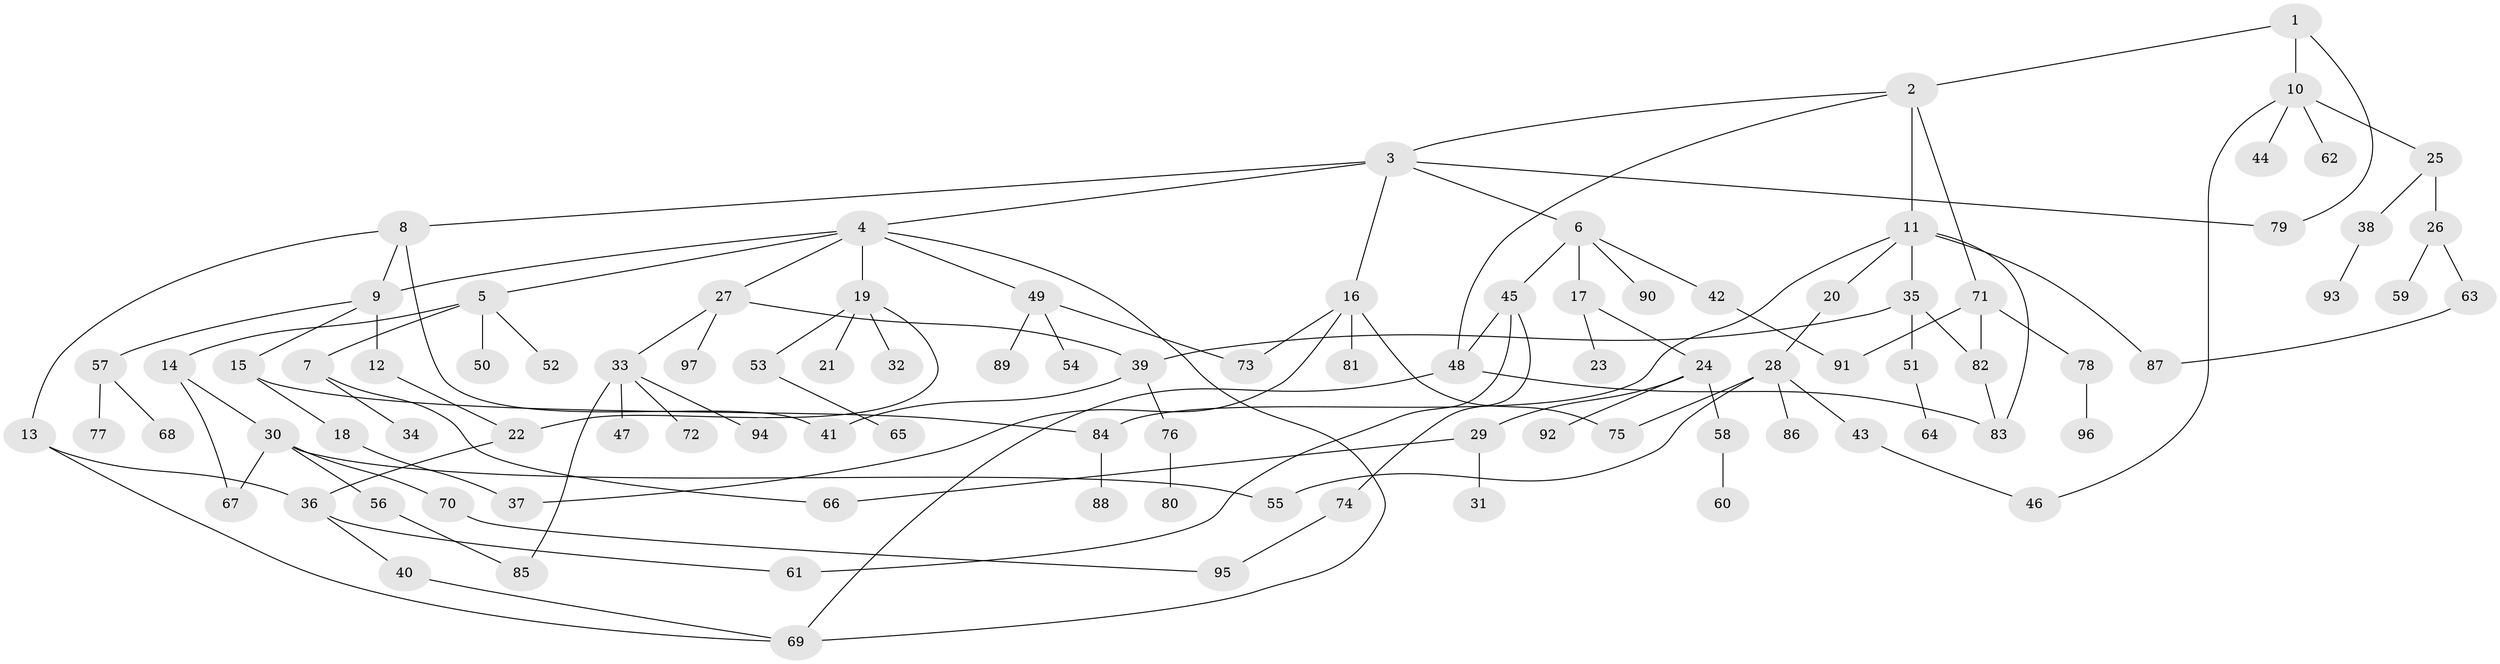 // Generated by graph-tools (version 1.1) at 2025/42/03/09/25 04:42:33]
// undirected, 97 vertices, 122 edges
graph export_dot {
graph [start="1"]
  node [color=gray90,style=filled];
  1;
  2;
  3;
  4;
  5;
  6;
  7;
  8;
  9;
  10;
  11;
  12;
  13;
  14;
  15;
  16;
  17;
  18;
  19;
  20;
  21;
  22;
  23;
  24;
  25;
  26;
  27;
  28;
  29;
  30;
  31;
  32;
  33;
  34;
  35;
  36;
  37;
  38;
  39;
  40;
  41;
  42;
  43;
  44;
  45;
  46;
  47;
  48;
  49;
  50;
  51;
  52;
  53;
  54;
  55;
  56;
  57;
  58;
  59;
  60;
  61;
  62;
  63;
  64;
  65;
  66;
  67;
  68;
  69;
  70;
  71;
  72;
  73;
  74;
  75;
  76;
  77;
  78;
  79;
  80;
  81;
  82;
  83;
  84;
  85;
  86;
  87;
  88;
  89;
  90;
  91;
  92;
  93;
  94;
  95;
  96;
  97;
  1 -- 2;
  1 -- 10;
  1 -- 79;
  2 -- 3;
  2 -- 11;
  2 -- 48;
  2 -- 71;
  3 -- 4;
  3 -- 6;
  3 -- 8;
  3 -- 16;
  3 -- 79;
  4 -- 5;
  4 -- 9;
  4 -- 19;
  4 -- 27;
  4 -- 49;
  4 -- 69;
  5 -- 7;
  5 -- 14;
  5 -- 50;
  5 -- 52;
  6 -- 17;
  6 -- 42;
  6 -- 45;
  6 -- 90;
  7 -- 34;
  7 -- 66;
  8 -- 13;
  8 -- 41;
  8 -- 9;
  9 -- 12;
  9 -- 15;
  9 -- 57;
  10 -- 25;
  10 -- 44;
  10 -- 46;
  10 -- 62;
  11 -- 20;
  11 -- 35;
  11 -- 87;
  11 -- 84;
  11 -- 83;
  12 -- 22;
  13 -- 69;
  13 -- 36;
  14 -- 30;
  14 -- 67;
  15 -- 18;
  15 -- 84;
  16 -- 73;
  16 -- 75;
  16 -- 81;
  16 -- 37;
  17 -- 23;
  17 -- 24;
  18 -- 37;
  19 -- 21;
  19 -- 22;
  19 -- 32;
  19 -- 53;
  20 -- 28;
  22 -- 36;
  24 -- 29;
  24 -- 58;
  24 -- 92;
  25 -- 26;
  25 -- 38;
  26 -- 59;
  26 -- 63;
  27 -- 33;
  27 -- 97;
  27 -- 39;
  28 -- 43;
  28 -- 86;
  28 -- 75;
  28 -- 55;
  29 -- 31;
  29 -- 66;
  30 -- 55;
  30 -- 56;
  30 -- 67;
  30 -- 70;
  33 -- 47;
  33 -- 72;
  33 -- 94;
  33 -- 85;
  35 -- 39;
  35 -- 51;
  35 -- 82;
  36 -- 40;
  36 -- 61;
  38 -- 93;
  39 -- 41;
  39 -- 76;
  40 -- 69;
  42 -- 91;
  43 -- 46;
  45 -- 74;
  45 -- 48;
  45 -- 61;
  48 -- 83;
  48 -- 69;
  49 -- 54;
  49 -- 89;
  49 -- 73;
  51 -- 64;
  53 -- 65;
  56 -- 85;
  57 -- 68;
  57 -- 77;
  58 -- 60;
  63 -- 87;
  70 -- 95;
  71 -- 78;
  71 -- 91;
  71 -- 82;
  74 -- 95;
  76 -- 80;
  78 -- 96;
  82 -- 83;
  84 -- 88;
}

